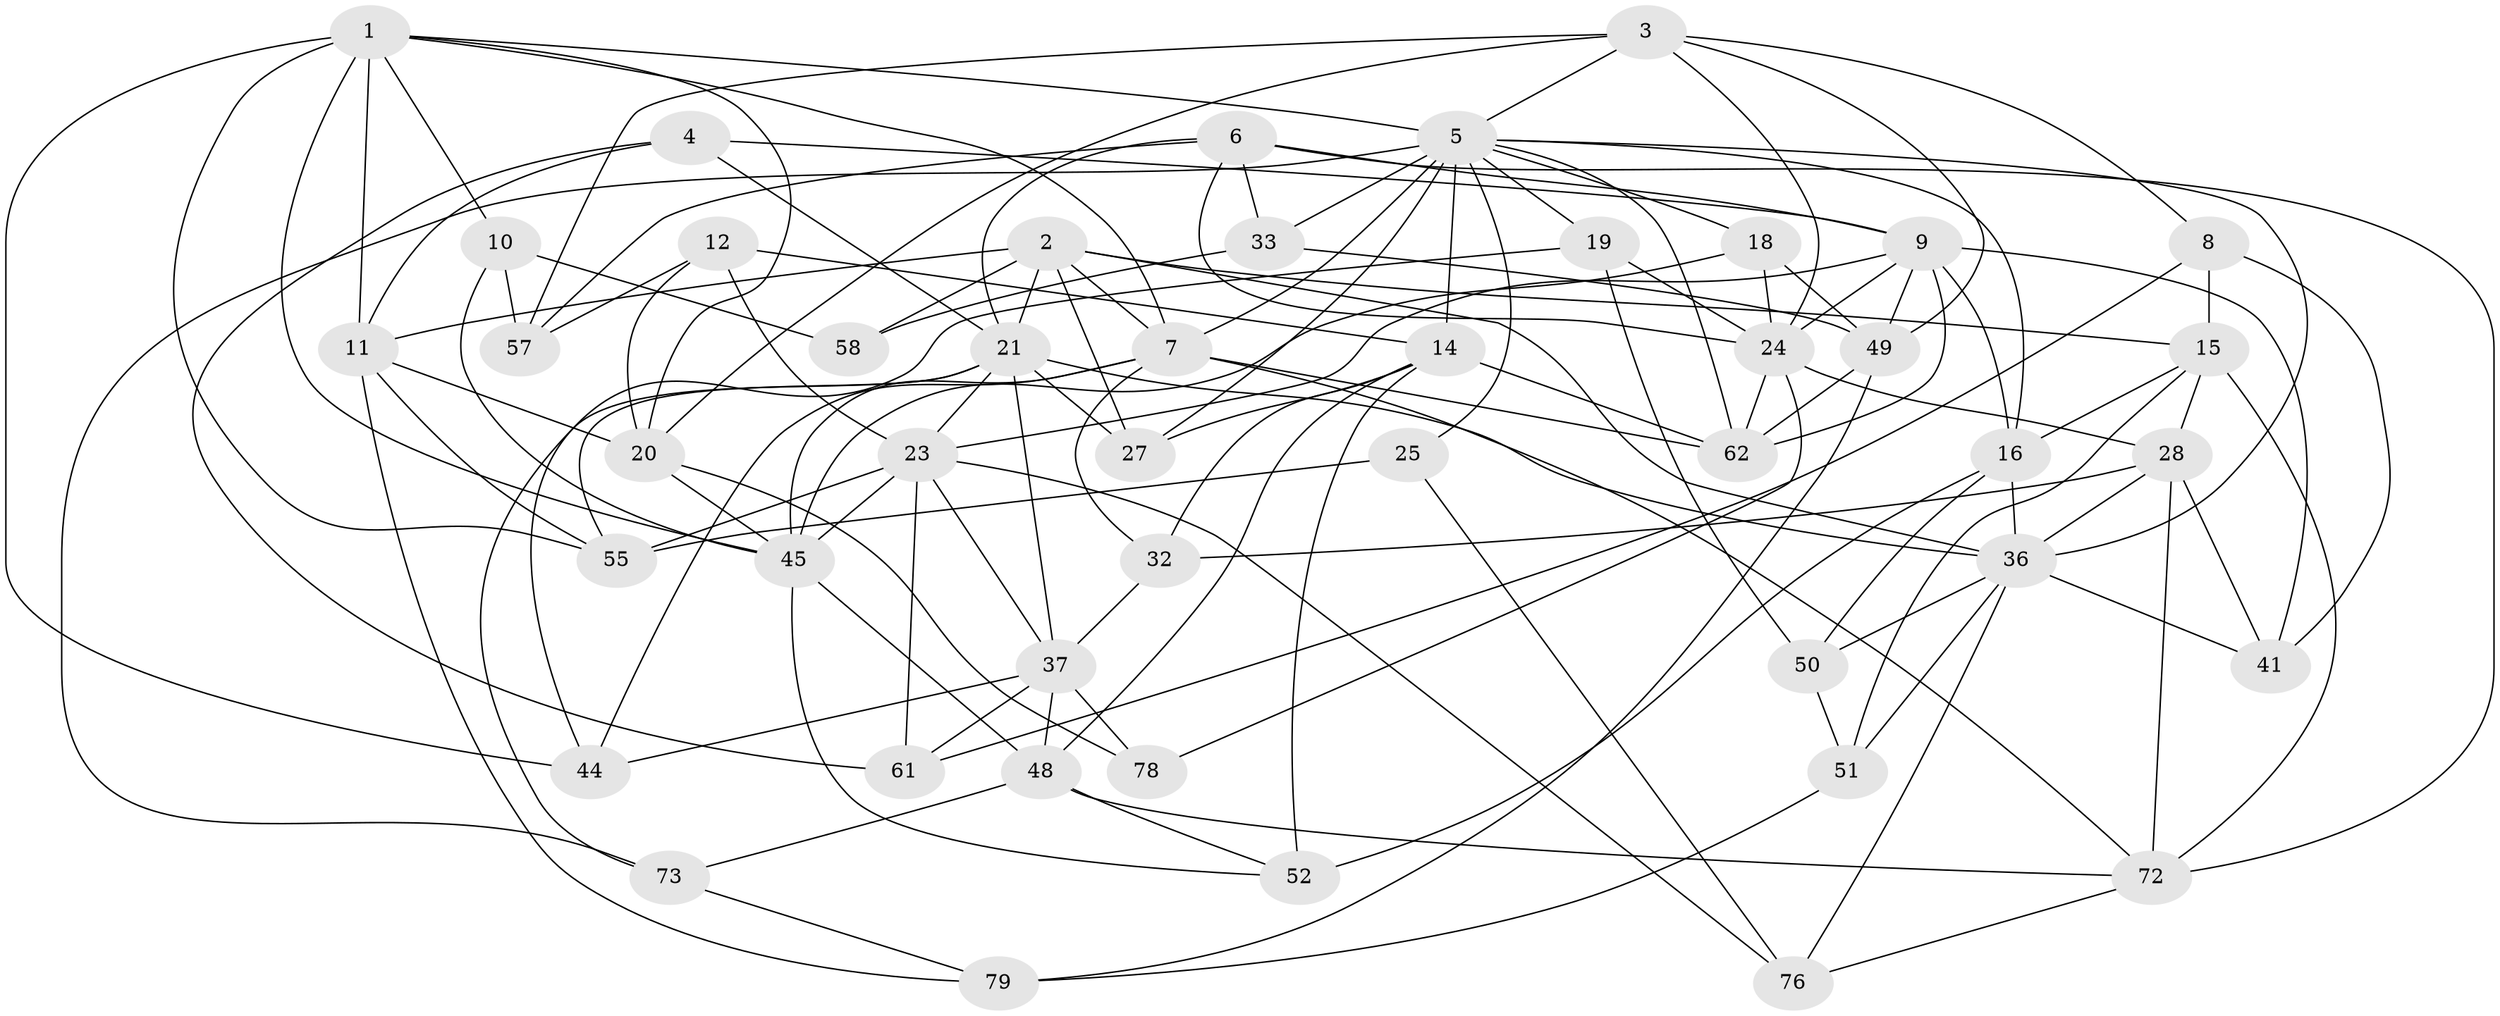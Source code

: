 // original degree distribution, {4: 1.0}
// Generated by graph-tools (version 1.1) at 2025/16/03/09/25 04:16:14]
// undirected, 46 vertices, 128 edges
graph export_dot {
graph [start="1"]
  node [color=gray90,style=filled];
  1 [super="+84+54"];
  2 [super="+29+38"];
  3 [super="+59"];
  4;
  5 [super="+65+46+42"];
  6 [super="+34"];
  7 [super="+22+17+68"];
  8;
  9 [super="+69+13"];
  10;
  11 [super="+31"];
  12;
  14 [super="+40+30"];
  15 [super="+39"];
  16 [super="+35"];
  18;
  19;
  20 [super="+91"];
  21 [super="+82+43"];
  23 [super="+75+70"];
  24 [super="+77+26"];
  25;
  27;
  28 [super="+92"];
  32;
  33;
  36 [super="+60+63"];
  37 [super="+85+53"];
  41;
  44;
  45 [super="+64+47"];
  48 [super="+88"];
  49 [super="+80"];
  50;
  51;
  52;
  55 [super="+89"];
  57;
  58;
  61;
  62 [super="+74+71"];
  72 [super="+83"];
  73;
  76;
  78;
  79;
  1 -- 7;
  1 -- 44;
  1 -- 20;
  1 -- 55;
  1 -- 45;
  1 -- 10;
  1 -- 11;
  1 -- 5;
  2 -- 58 [weight=2];
  2 -- 15;
  2 -- 27;
  2 -- 7;
  2 -- 36;
  2 -- 21;
  2 -- 11;
  3 -- 49;
  3 -- 8;
  3 -- 24;
  3 -- 57;
  3 -- 20;
  3 -- 5;
  4 -- 61;
  4 -- 11;
  4 -- 9;
  4 -- 21;
  5 -- 16;
  5 -- 73;
  5 -- 19;
  5 -- 36;
  5 -- 7 [weight=3];
  5 -- 25;
  5 -- 27;
  5 -- 62;
  5 -- 33;
  5 -- 18;
  5 -- 14 [weight=2];
  6 -- 57;
  6 -- 9;
  6 -- 72;
  6 -- 33;
  6 -- 21;
  6 -- 24;
  7 -- 45;
  7 -- 44;
  7 -- 32;
  7 -- 62;
  7 -- 72;
  8 -- 61;
  8 -- 15;
  8 -- 41;
  9 -- 16;
  9 -- 62;
  9 -- 41;
  9 -- 23;
  9 -- 24;
  9 -- 49;
  10 -- 45;
  10 -- 57;
  10 -- 58;
  11 -- 79;
  11 -- 20;
  11 -- 55;
  12 -- 57;
  12 -- 20;
  12 -- 23;
  12 -- 14;
  14 -- 27;
  14 -- 52;
  14 -- 32;
  14 -- 48;
  14 -- 62;
  15 -- 16;
  15 -- 28;
  15 -- 51;
  15 -- 72;
  16 -- 50;
  16 -- 52;
  16 -- 36;
  18 -- 49;
  18 -- 45;
  18 -- 24;
  19 -- 44;
  19 -- 50;
  19 -- 24;
  20 -- 78;
  20 -- 45;
  21 -- 55;
  21 -- 36 [weight=2];
  21 -- 37;
  21 -- 23;
  21 -- 73;
  21 -- 27;
  23 -- 55;
  23 -- 45;
  23 -- 76;
  23 -- 61;
  23 -- 37;
  24 -- 28;
  24 -- 78;
  24 -- 62;
  25 -- 76;
  25 -- 55 [weight=2];
  28 -- 32;
  28 -- 41;
  28 -- 72;
  28 -- 36;
  32 -- 37;
  33 -- 58;
  33 -- 49;
  36 -- 41;
  36 -- 51;
  36 -- 50;
  36 -- 76;
  37 -- 44;
  37 -- 61;
  37 -- 78 [weight=2];
  37 -- 48;
  45 -- 52;
  45 -- 48;
  48 -- 52;
  48 -- 72;
  48 -- 73;
  49 -- 79;
  49 -- 62;
  50 -- 51;
  51 -- 79;
  72 -- 76;
  73 -- 79;
}
